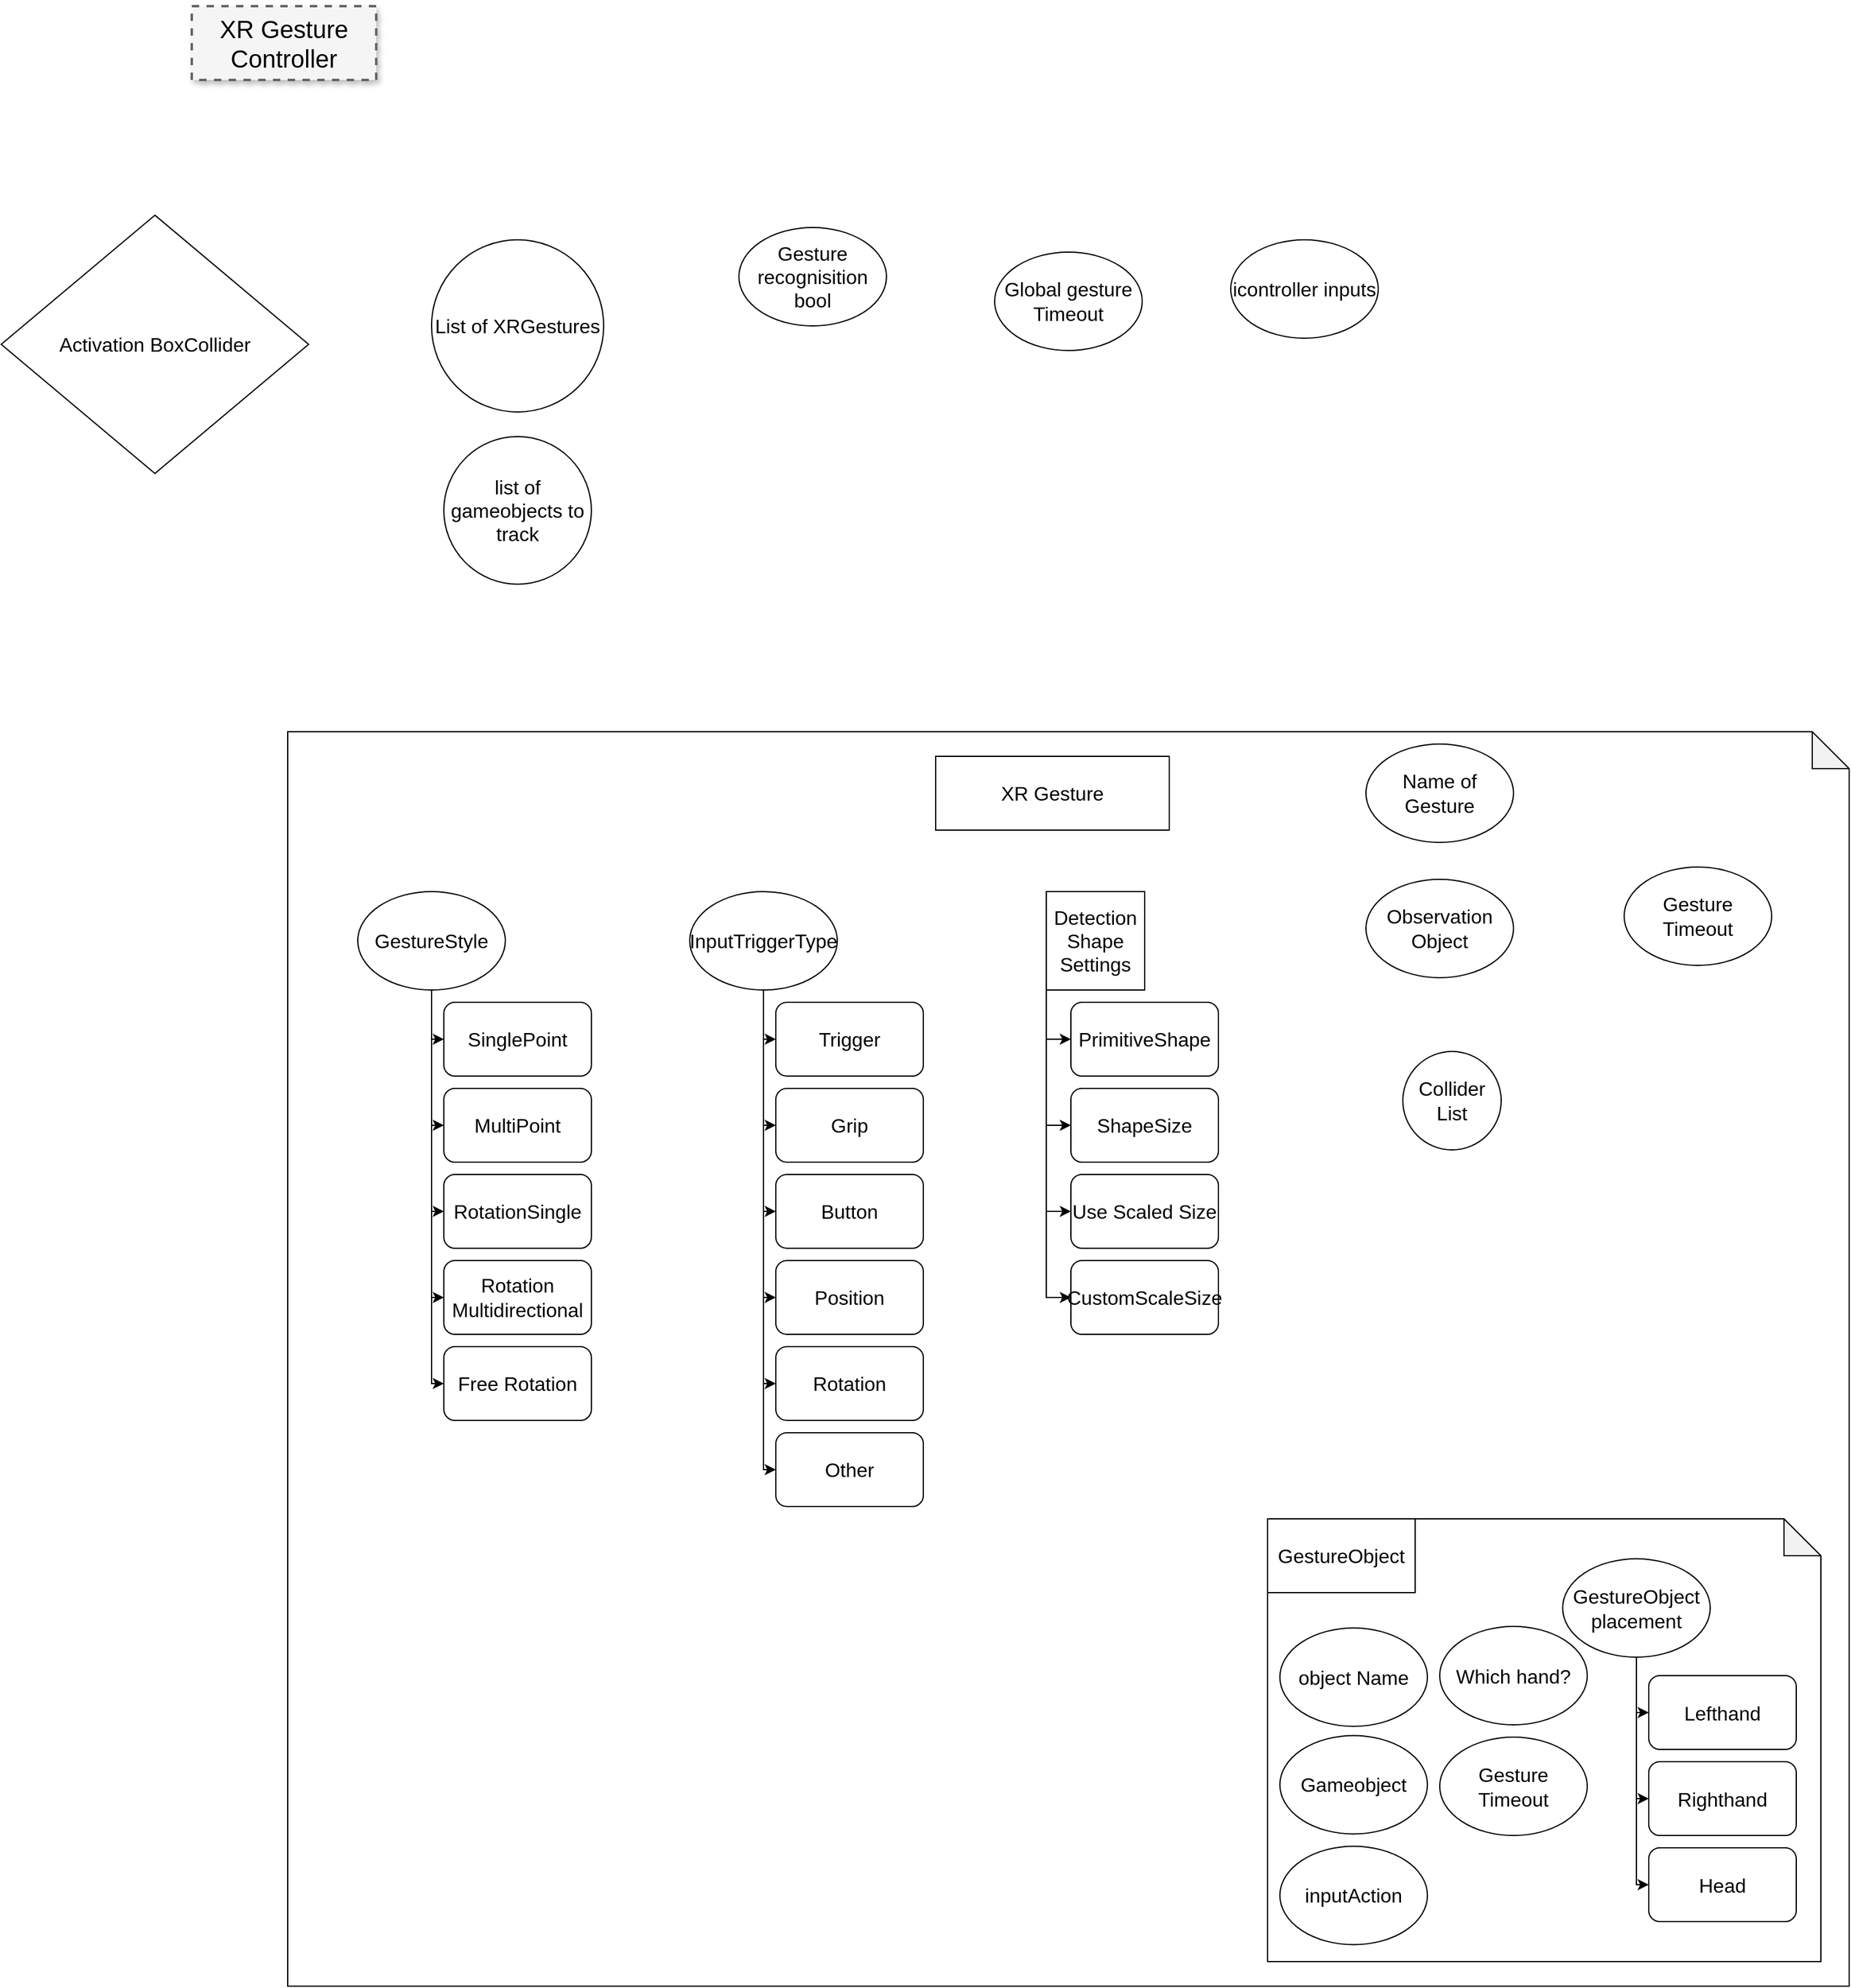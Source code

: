 <mxfile version="20.7.4" type="device"><diagram name="Page-1" id="90a13364-a465-7bf4-72fc-28e22215d7a0"><mxGraphModel dx="1780" dy="2173" grid="1" gridSize="10" guides="1" tooltips="1" connect="1" arrows="1" fold="1" page="1" pageScale="1.5" pageWidth="1169" pageHeight="826" background="none" math="0" shadow="0"><root><mxCell id="0" style=";html=1;"/><mxCell id="1" style=";html=1;" parent="0"/><mxCell id="pD35K4Ip5YbZGY5LV263-37" value="" style="shape=note;whiteSpace=wrap;html=1;backgroundOutline=1;darkOpacity=0.05;fontSize=16;movable=0;resizable=0;rotatable=0;deletable=0;editable=0;connectable=0;" vertex="1" parent="1"><mxGeometry x="1753" y="630" width="1270" height="1020" as="geometry"/></mxCell><mxCell id="3a17f1ce550125da-1" value="XR Gesture Controller" style="whiteSpace=wrap;html=1;shadow=1;fontSize=20;fillColor=#f5f5f5;strokeColor=#666666;strokeWidth=2;dashed=1;" parent="1" vertex="1"><mxGeometry x="1675" y="40" width="150" height="60" as="geometry"/></mxCell><mxCell id="pD35K4Ip5YbZGY5LV263-32" style="edgeStyle=orthogonalEdgeStyle;rounded=0;orthogonalLoop=1;jettySize=auto;html=1;exitX=0.5;exitY=1;exitDx=0;exitDy=0;entryX=0;entryY=0.5;entryDx=0;entryDy=0;fontSize=16;" edge="1" parent="1" source="pD35K4Ip5YbZGY5LV263-2" target="pD35K4Ip5YbZGY5LV263-21"><mxGeometry relative="1" as="geometry"><Array as="points"><mxPoint x="1870" y="880"/></Array></mxGeometry></mxCell><mxCell id="pD35K4Ip5YbZGY5LV263-33" style="edgeStyle=orthogonalEdgeStyle;rounded=0;orthogonalLoop=1;jettySize=auto;html=1;exitX=0.5;exitY=1;exitDx=0;exitDy=0;entryX=0;entryY=0.5;entryDx=0;entryDy=0;fontSize=16;" edge="1" parent="1" source="pD35K4Ip5YbZGY5LV263-2" target="pD35K4Ip5YbZGY5LV263-23"><mxGeometry relative="1" as="geometry"><Array as="points"><mxPoint x="1870" y="950"/></Array></mxGeometry></mxCell><mxCell id="pD35K4Ip5YbZGY5LV263-34" style="edgeStyle=orthogonalEdgeStyle;rounded=0;orthogonalLoop=1;jettySize=auto;html=1;exitX=0.5;exitY=1;exitDx=0;exitDy=0;entryX=0;entryY=0.5;entryDx=0;entryDy=0;fontSize=16;" edge="1" parent="1" source="pD35K4Ip5YbZGY5LV263-2" target="pD35K4Ip5YbZGY5LV263-24"><mxGeometry relative="1" as="geometry"><Array as="points"><mxPoint x="1870" y="1020"/></Array></mxGeometry></mxCell><mxCell id="pD35K4Ip5YbZGY5LV263-35" style="edgeStyle=orthogonalEdgeStyle;rounded=0;orthogonalLoop=1;jettySize=auto;html=1;exitX=0.5;exitY=1;exitDx=0;exitDy=0;entryX=0;entryY=0.5;entryDx=0;entryDy=0;fontSize=16;" edge="1" parent="1" source="pD35K4Ip5YbZGY5LV263-2" target="pD35K4Ip5YbZGY5LV263-25"><mxGeometry relative="1" as="geometry"><Array as="points"><mxPoint x="1870" y="1090"/></Array></mxGeometry></mxCell><mxCell id="pD35K4Ip5YbZGY5LV263-36" style="edgeStyle=orthogonalEdgeStyle;rounded=0;orthogonalLoop=1;jettySize=auto;html=1;exitX=0.5;exitY=1;exitDx=0;exitDy=0;entryX=0;entryY=0.5;entryDx=0;entryDy=0;fontSize=16;" edge="1" parent="1" source="pD35K4Ip5YbZGY5LV263-2" target="pD35K4Ip5YbZGY5LV263-22"><mxGeometry relative="1" as="geometry"><Array as="points"><mxPoint x="1870" y="1160"/></Array></mxGeometry></mxCell><mxCell id="pD35K4Ip5YbZGY5LV263-2" value="GestureStyle" style="ellipse;whiteSpace=wrap;html=1;fontSize=16;" vertex="1" parent="1"><mxGeometry x="1810" y="760" width="120" height="80" as="geometry"/></mxCell><mxCell id="pD35K4Ip5YbZGY5LV263-26" style="edgeStyle=orthogonalEdgeStyle;rounded=0;orthogonalLoop=1;jettySize=auto;html=1;exitX=0.5;exitY=1;exitDx=0;exitDy=0;entryX=0;entryY=0.5;entryDx=0;entryDy=0;fontSize=16;" edge="1" parent="1" source="pD35K4Ip5YbZGY5LV263-3" target="pD35K4Ip5YbZGY5LV263-16"><mxGeometry relative="1" as="geometry"><Array as="points"><mxPoint x="2140" y="880"/></Array></mxGeometry></mxCell><mxCell id="pD35K4Ip5YbZGY5LV263-27" style="edgeStyle=orthogonalEdgeStyle;rounded=0;orthogonalLoop=1;jettySize=auto;html=1;exitX=0.5;exitY=1;exitDx=0;exitDy=0;entryX=0;entryY=0.5;entryDx=0;entryDy=0;fontSize=16;" edge="1" parent="1" source="pD35K4Ip5YbZGY5LV263-3" target="pD35K4Ip5YbZGY5LV263-18"><mxGeometry relative="1" as="geometry"><Array as="points"><mxPoint x="2140" y="950"/></Array></mxGeometry></mxCell><mxCell id="pD35K4Ip5YbZGY5LV263-28" style="edgeStyle=orthogonalEdgeStyle;rounded=0;orthogonalLoop=1;jettySize=auto;html=1;exitX=0.5;exitY=1;exitDx=0;exitDy=0;entryX=0;entryY=0.5;entryDx=0;entryDy=0;fontSize=16;" edge="1" parent="1" source="pD35K4Ip5YbZGY5LV263-3" target="pD35K4Ip5YbZGY5LV263-19"><mxGeometry relative="1" as="geometry"><Array as="points"><mxPoint x="2140" y="1020"/></Array></mxGeometry></mxCell><mxCell id="pD35K4Ip5YbZGY5LV263-29" style="edgeStyle=orthogonalEdgeStyle;rounded=0;orthogonalLoop=1;jettySize=auto;html=1;exitX=0.5;exitY=1;exitDx=0;exitDy=0;entryX=0;entryY=0.5;entryDx=0;entryDy=0;fontSize=16;" edge="1" parent="1" source="pD35K4Ip5YbZGY5LV263-3" target="pD35K4Ip5YbZGY5LV263-20"><mxGeometry relative="1" as="geometry"><Array as="points"><mxPoint x="2140" y="1090"/></Array><mxPoint as="offset"/></mxGeometry></mxCell><mxCell id="pD35K4Ip5YbZGY5LV263-30" style="edgeStyle=orthogonalEdgeStyle;rounded=0;orthogonalLoop=1;jettySize=auto;html=1;exitX=0.5;exitY=1;exitDx=0;exitDy=0;entryX=0;entryY=0.5;entryDx=0;entryDy=0;fontSize=16;" edge="1" parent="1" source="pD35K4Ip5YbZGY5LV263-3" target="pD35K4Ip5YbZGY5LV263-17"><mxGeometry relative="1" as="geometry"><Array as="points"><mxPoint x="2140" y="1160"/></Array></mxGeometry></mxCell><mxCell id="pD35K4Ip5YbZGY5LV263-31" style="edgeStyle=orthogonalEdgeStyle;rounded=0;orthogonalLoop=1;jettySize=auto;html=1;exitX=0.5;exitY=1;exitDx=0;exitDy=0;entryX=0;entryY=0.5;entryDx=0;entryDy=0;fontSize=16;" edge="1" parent="1" source="pD35K4Ip5YbZGY5LV263-3" target="pD35K4Ip5YbZGY5LV263-15"><mxGeometry relative="1" as="geometry"><Array as="points"><mxPoint x="2140" y="1230"/></Array></mxGeometry></mxCell><mxCell id="pD35K4Ip5YbZGY5LV263-3" value="InputTriggerType" style="ellipse;whiteSpace=wrap;html=1;fontSize=16;" vertex="1" parent="1"><mxGeometry x="2080" y="760" width="120" height="80" as="geometry"/></mxCell><mxCell id="pD35K4Ip5YbZGY5LV263-4" value="Activation BoxCollider" style="rhombus;whiteSpace=wrap;html=1;fontSize=16;" vertex="1" parent="1"><mxGeometry x="1520" y="210" width="250" height="210" as="geometry"/></mxCell><mxCell id="pD35K4Ip5YbZGY5LV263-5" value="Observation&lt;br&gt;Object" style="ellipse;whiteSpace=wrap;html=1;fontSize=16;" vertex="1" parent="1"><mxGeometry x="2630" y="750" width="120" height="80" as="geometry"/></mxCell><mxCell id="pD35K4Ip5YbZGY5LV263-11" style="edgeStyle=orthogonalEdgeStyle;rounded=0;orthogonalLoop=1;jettySize=auto;html=1;exitX=0;exitY=1;exitDx=0;exitDy=0;entryX=0;entryY=0.5;entryDx=0;entryDy=0;fontSize=16;" edge="1" parent="1" source="pD35K4Ip5YbZGY5LV263-6" target="pD35K4Ip5YbZGY5LV263-9"><mxGeometry relative="1" as="geometry"/></mxCell><mxCell id="pD35K4Ip5YbZGY5LV263-12" style="edgeStyle=orthogonalEdgeStyle;rounded=0;orthogonalLoop=1;jettySize=auto;html=1;exitX=0;exitY=1;exitDx=0;exitDy=0;entryX=0;entryY=0.5;entryDx=0;entryDy=0;fontSize=16;" edge="1" parent="1" source="pD35K4Ip5YbZGY5LV263-6" target="pD35K4Ip5YbZGY5LV263-7"><mxGeometry relative="1" as="geometry"><Array as="points"><mxPoint x="2370" y="950"/></Array></mxGeometry></mxCell><mxCell id="pD35K4Ip5YbZGY5LV263-13" style="edgeStyle=orthogonalEdgeStyle;rounded=0;orthogonalLoop=1;jettySize=auto;html=1;exitX=0;exitY=1;exitDx=0;exitDy=0;entryX=0;entryY=0.5;entryDx=0;entryDy=0;fontSize=16;" edge="1" parent="1" source="pD35K4Ip5YbZGY5LV263-6" target="pD35K4Ip5YbZGY5LV263-8"><mxGeometry relative="1" as="geometry"/></mxCell><mxCell id="pD35K4Ip5YbZGY5LV263-14" style="edgeStyle=orthogonalEdgeStyle;rounded=0;orthogonalLoop=1;jettySize=auto;html=1;exitX=0;exitY=1;exitDx=0;exitDy=0;entryX=0;entryY=0.5;entryDx=0;entryDy=0;fontSize=16;" edge="1" parent="1" source="pD35K4Ip5YbZGY5LV263-6" target="pD35K4Ip5YbZGY5LV263-10"><mxGeometry relative="1" as="geometry"/></mxCell><mxCell id="pD35K4Ip5YbZGY5LV263-6" value="Detection&lt;br&gt;Shape&lt;br&gt;Settings" style="whiteSpace=wrap;html=1;aspect=fixed;fontSize=16;" vertex="1" parent="1"><mxGeometry x="2370" y="760" width="80" height="80" as="geometry"/></mxCell><mxCell id="pD35K4Ip5YbZGY5LV263-7" value="ShapeSize" style="rounded=1;whiteSpace=wrap;html=1;fontSize=16;" vertex="1" parent="1"><mxGeometry x="2390" y="920" width="120" height="60" as="geometry"/></mxCell><mxCell id="pD35K4Ip5YbZGY5LV263-8" value="Use Scaled Size" style="rounded=1;whiteSpace=wrap;html=1;fontSize=16;" vertex="1" parent="1"><mxGeometry x="2390" y="990" width="120" height="60" as="geometry"/></mxCell><mxCell id="pD35K4Ip5YbZGY5LV263-9" value="PrimitiveShape" style="rounded=1;whiteSpace=wrap;html=1;fontSize=16;" vertex="1" parent="1"><mxGeometry x="2390" y="850" width="120" height="60" as="geometry"/></mxCell><mxCell id="pD35K4Ip5YbZGY5LV263-10" value="CustomScaleSize" style="rounded=1;whiteSpace=wrap;html=1;fontSize=16;" vertex="1" parent="1"><mxGeometry x="2390" y="1060" width="120" height="60" as="geometry"/></mxCell><mxCell id="pD35K4Ip5YbZGY5LV263-15" value="Other" style="rounded=1;whiteSpace=wrap;html=1;fontSize=16;" vertex="1" parent="1"><mxGeometry x="2150" y="1200" width="120" height="60" as="geometry"/></mxCell><mxCell id="pD35K4Ip5YbZGY5LV263-16" value="Trigger" style="rounded=1;whiteSpace=wrap;html=1;fontSize=16;" vertex="1" parent="1"><mxGeometry x="2150" y="850" width="120" height="60" as="geometry"/></mxCell><mxCell id="pD35K4Ip5YbZGY5LV263-17" value="Rotation" style="rounded=1;whiteSpace=wrap;html=1;fontSize=16;" vertex="1" parent="1"><mxGeometry x="2150" y="1130" width="120" height="60" as="geometry"/></mxCell><mxCell id="pD35K4Ip5YbZGY5LV263-18" value="Grip" style="rounded=1;whiteSpace=wrap;html=1;fontSize=16;" vertex="1" parent="1"><mxGeometry x="2150" y="920" width="120" height="60" as="geometry"/></mxCell><mxCell id="pD35K4Ip5YbZGY5LV263-19" value="Button" style="rounded=1;whiteSpace=wrap;html=1;fontSize=16;" vertex="1" parent="1"><mxGeometry x="2150" y="990" width="120" height="60" as="geometry"/></mxCell><mxCell id="pD35K4Ip5YbZGY5LV263-20" value="Position" style="rounded=1;whiteSpace=wrap;html=1;fontSize=16;" vertex="1" parent="1"><mxGeometry x="2150" y="1060" width="120" height="60" as="geometry"/></mxCell><mxCell id="pD35K4Ip5YbZGY5LV263-21" value="SinglePoint" style="rounded=1;whiteSpace=wrap;html=1;fontSize=16;" vertex="1" parent="1"><mxGeometry x="1880" y="850" width="120" height="60" as="geometry"/></mxCell><mxCell id="pD35K4Ip5YbZGY5LV263-22" value="Free Rotation" style="rounded=1;whiteSpace=wrap;html=1;fontSize=16;" vertex="1" parent="1"><mxGeometry x="1880" y="1130" width="120" height="60" as="geometry"/></mxCell><mxCell id="pD35K4Ip5YbZGY5LV263-23" value="MultiPoint" style="rounded=1;whiteSpace=wrap;html=1;fontSize=16;" vertex="1" parent="1"><mxGeometry x="1880" y="920" width="120" height="60" as="geometry"/></mxCell><mxCell id="pD35K4Ip5YbZGY5LV263-24" value="RotationSingle" style="rounded=1;whiteSpace=wrap;html=1;fontSize=16;" vertex="1" parent="1"><mxGeometry x="1880" y="990" width="120" height="60" as="geometry"/></mxCell><mxCell id="pD35K4Ip5YbZGY5LV263-25" value="Rotation&lt;br&gt;Multidirectional" style="rounded=1;whiteSpace=wrap;html=1;fontSize=16;" vertex="1" parent="1"><mxGeometry x="1880" y="1060" width="120" height="60" as="geometry"/></mxCell><mxCell id="pD35K4Ip5YbZGY5LV263-39" value="XR Gesture" style="rounded=0;whiteSpace=wrap;html=1;fontSize=16;movable=0;resizable=0;rotatable=0;deletable=0;editable=0;connectable=0;" vertex="1" parent="1"><mxGeometry x="2280" y="650" width="190" height="60" as="geometry"/></mxCell><mxCell id="pD35K4Ip5YbZGY5LV263-40" value="Collider List" style="ellipse;whiteSpace=wrap;html=1;aspect=fixed;fontSize=16;" vertex="1" parent="1"><mxGeometry x="2660" y="890" width="80" height="80" as="geometry"/></mxCell><mxCell id="pD35K4Ip5YbZGY5LV263-41" value="List of XRGestures" style="ellipse;whiteSpace=wrap;html=1;aspect=fixed;fontSize=16;" vertex="1" parent="1"><mxGeometry x="1870" y="230" width="140" height="140" as="geometry"/></mxCell><mxCell id="pD35K4Ip5YbZGY5LV263-42" value="Gesture recognisition bool" style="ellipse;whiteSpace=wrap;html=1;fontSize=16;" vertex="1" parent="1"><mxGeometry x="2120" y="220" width="120" height="80" as="geometry"/></mxCell><mxCell id="pD35K4Ip5YbZGY5LV263-44" value="Global gesture Timeout" style="ellipse;whiteSpace=wrap;html=1;fontSize=16;" vertex="1" parent="1"><mxGeometry x="2328" y="240" width="120" height="80" as="geometry"/></mxCell><mxCell id="pD35K4Ip5YbZGY5LV263-45" value="Gesture Timeout" style="ellipse;whiteSpace=wrap;html=1;fontSize=16;" vertex="1" parent="1"><mxGeometry x="2840" y="740" width="120" height="80" as="geometry"/></mxCell><mxCell id="pD35K4Ip5YbZGY5LV263-47" value="Name of Gesture" style="ellipse;whiteSpace=wrap;html=1;fontSize=16;" vertex="1" parent="1"><mxGeometry x="2630" y="640" width="120" height="80" as="geometry"/></mxCell><mxCell id="pD35K4Ip5YbZGY5LV263-48" value="icontroller inputs" style="ellipse;whiteSpace=wrap;html=1;fontSize=16;" vertex="1" parent="1"><mxGeometry x="2520" y="230" width="120" height="80" as="geometry"/></mxCell><mxCell id="pD35K4Ip5YbZGY5LV263-49" value="list of gameobjects to track" style="ellipse;whiteSpace=wrap;html=1;aspect=fixed;fontSize=16;" vertex="1" parent="1"><mxGeometry x="1880" y="390" width="120" height="120" as="geometry"/></mxCell><mxCell id="pD35K4Ip5YbZGY5LV263-57" value="" style="shape=note;whiteSpace=wrap;html=1;backgroundOutline=1;darkOpacity=0.05;fontSize=16;" vertex="1" parent="1"><mxGeometry x="2550" y="1270" width="450" height="360" as="geometry"/></mxCell><mxCell id="pD35K4Ip5YbZGY5LV263-58" value="object Name" style="ellipse;whiteSpace=wrap;html=1;fontSize=16;" vertex="1" parent="1"><mxGeometry x="2560" y="1358.75" width="120" height="80" as="geometry"/></mxCell><mxCell id="pD35K4Ip5YbZGY5LV263-59" value="GestureObject" style="rounded=0;whiteSpace=wrap;html=1;fontSize=16;" vertex="1" parent="1"><mxGeometry x="2550" y="1270" width="120" height="60" as="geometry"/></mxCell><mxCell id="pD35K4Ip5YbZGY5LV263-60" value="Gameobject" style="ellipse;whiteSpace=wrap;html=1;fontSize=16;" vertex="1" parent="1"><mxGeometry x="2560" y="1446.25" width="120" height="80" as="geometry"/></mxCell><mxCell id="pD35K4Ip5YbZGY5LV263-61" value="inputAction" style="ellipse;whiteSpace=wrap;html=1;fontSize=16;" vertex="1" parent="1"><mxGeometry x="2560" y="1536.25" width="120" height="80" as="geometry"/></mxCell><mxCell id="pD35K4Ip5YbZGY5LV263-54" style="edgeStyle=orthogonalEdgeStyle;rounded=0;orthogonalLoop=1;jettySize=auto;html=1;exitX=0.5;exitY=1;exitDx=0;exitDy=0;entryX=0;entryY=0.5;entryDx=0;entryDy=0;fontSize=16;" edge="1" parent="1" source="pD35K4Ip5YbZGY5LV263-50" target="pD35K4Ip5YbZGY5LV263-51"><mxGeometry relative="1" as="geometry"><Array as="points"><mxPoint x="2850" y="1427.5"/></Array></mxGeometry></mxCell><mxCell id="pD35K4Ip5YbZGY5LV263-55" style="edgeStyle=orthogonalEdgeStyle;rounded=0;orthogonalLoop=1;jettySize=auto;html=1;exitX=0.5;exitY=1;exitDx=0;exitDy=0;entryX=0;entryY=0.5;entryDx=0;entryDy=0;fontSize=16;" edge="1" parent="1" source="pD35K4Ip5YbZGY5LV263-50" target="pD35K4Ip5YbZGY5LV263-52"><mxGeometry relative="1" as="geometry"><Array as="points"><mxPoint x="2850" y="1497.5"/></Array></mxGeometry></mxCell><mxCell id="pD35K4Ip5YbZGY5LV263-56" style="edgeStyle=orthogonalEdgeStyle;rounded=0;orthogonalLoop=1;jettySize=auto;html=1;exitX=0.5;exitY=1;exitDx=0;exitDy=0;entryX=0;entryY=0.5;entryDx=0;entryDy=0;fontSize=16;" edge="1" parent="1" source="pD35K4Ip5YbZGY5LV263-50" target="pD35K4Ip5YbZGY5LV263-53"><mxGeometry relative="1" as="geometry"><Array as="points"><mxPoint x="2850" y="1567.5"/></Array></mxGeometry></mxCell><mxCell id="pD35K4Ip5YbZGY5LV263-50" value="GestureObject&lt;br&gt;placement" style="ellipse;whiteSpace=wrap;html=1;fontSize=16;" vertex="1" parent="1"><mxGeometry x="2790" y="1302.5" width="120" height="80" as="geometry"/></mxCell><mxCell id="pD35K4Ip5YbZGY5LV263-51" value="Lefthand" style="rounded=1;whiteSpace=wrap;html=1;fontSize=16;" vertex="1" parent="1"><mxGeometry x="2860" y="1397.5" width="120" height="60" as="geometry"/></mxCell><mxCell id="pD35K4Ip5YbZGY5LV263-52" value="Righthand" style="rounded=1;whiteSpace=wrap;html=1;fontSize=16;" vertex="1" parent="1"><mxGeometry x="2860" y="1467.5" width="120" height="60" as="geometry"/></mxCell><mxCell id="pD35K4Ip5YbZGY5LV263-53" value="Head" style="rounded=1;whiteSpace=wrap;html=1;fontSize=16;" vertex="1" parent="1"><mxGeometry x="2860" y="1537.5" width="120" height="60" as="geometry"/></mxCell><mxCell id="pD35K4Ip5YbZGY5LV263-46" value="Which hand?" style="ellipse;whiteSpace=wrap;html=1;fontSize=16;" vertex="1" parent="1"><mxGeometry x="2690" y="1357.5" width="120" height="80" as="geometry"/></mxCell><mxCell id="pD35K4Ip5YbZGY5LV263-62" value="Gesture Timeout" style="ellipse;whiteSpace=wrap;html=1;fontSize=16;" vertex="1" parent="1"><mxGeometry x="2690" y="1447.5" width="120" height="80" as="geometry"/></mxCell></root></mxGraphModel></diagram></mxfile>